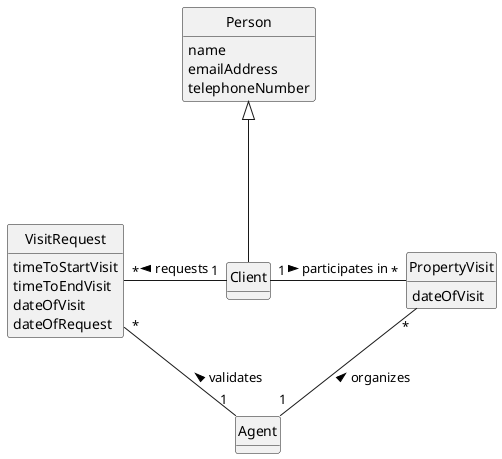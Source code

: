 @startuml
skinparam monochrome true
skinparam packageStyle rectangle
skinparam shadowing false
skinparam lineType polyline


skinparam classAttributeIconSize 0

hide circle
hide methods

class Client{}

class PropertyVisit{
dateOfVisit
}

class Agent {}

class VisitRequest{
timeToStartVisit
timeToEndVisit
dateOfVisit
dateOfRequest
}

class Person{
name
emailAddress
telephoneNumber
}

VisitRequest"*" --right "1"Client: requests <
VisitRequest"*" -- "1"Agent: validates <

PropertyVisit"*" -- "1"Agent: organizes <
PropertyVisit"*" --left "1"Client: participates in <

Person <|---  Client

@enduml
